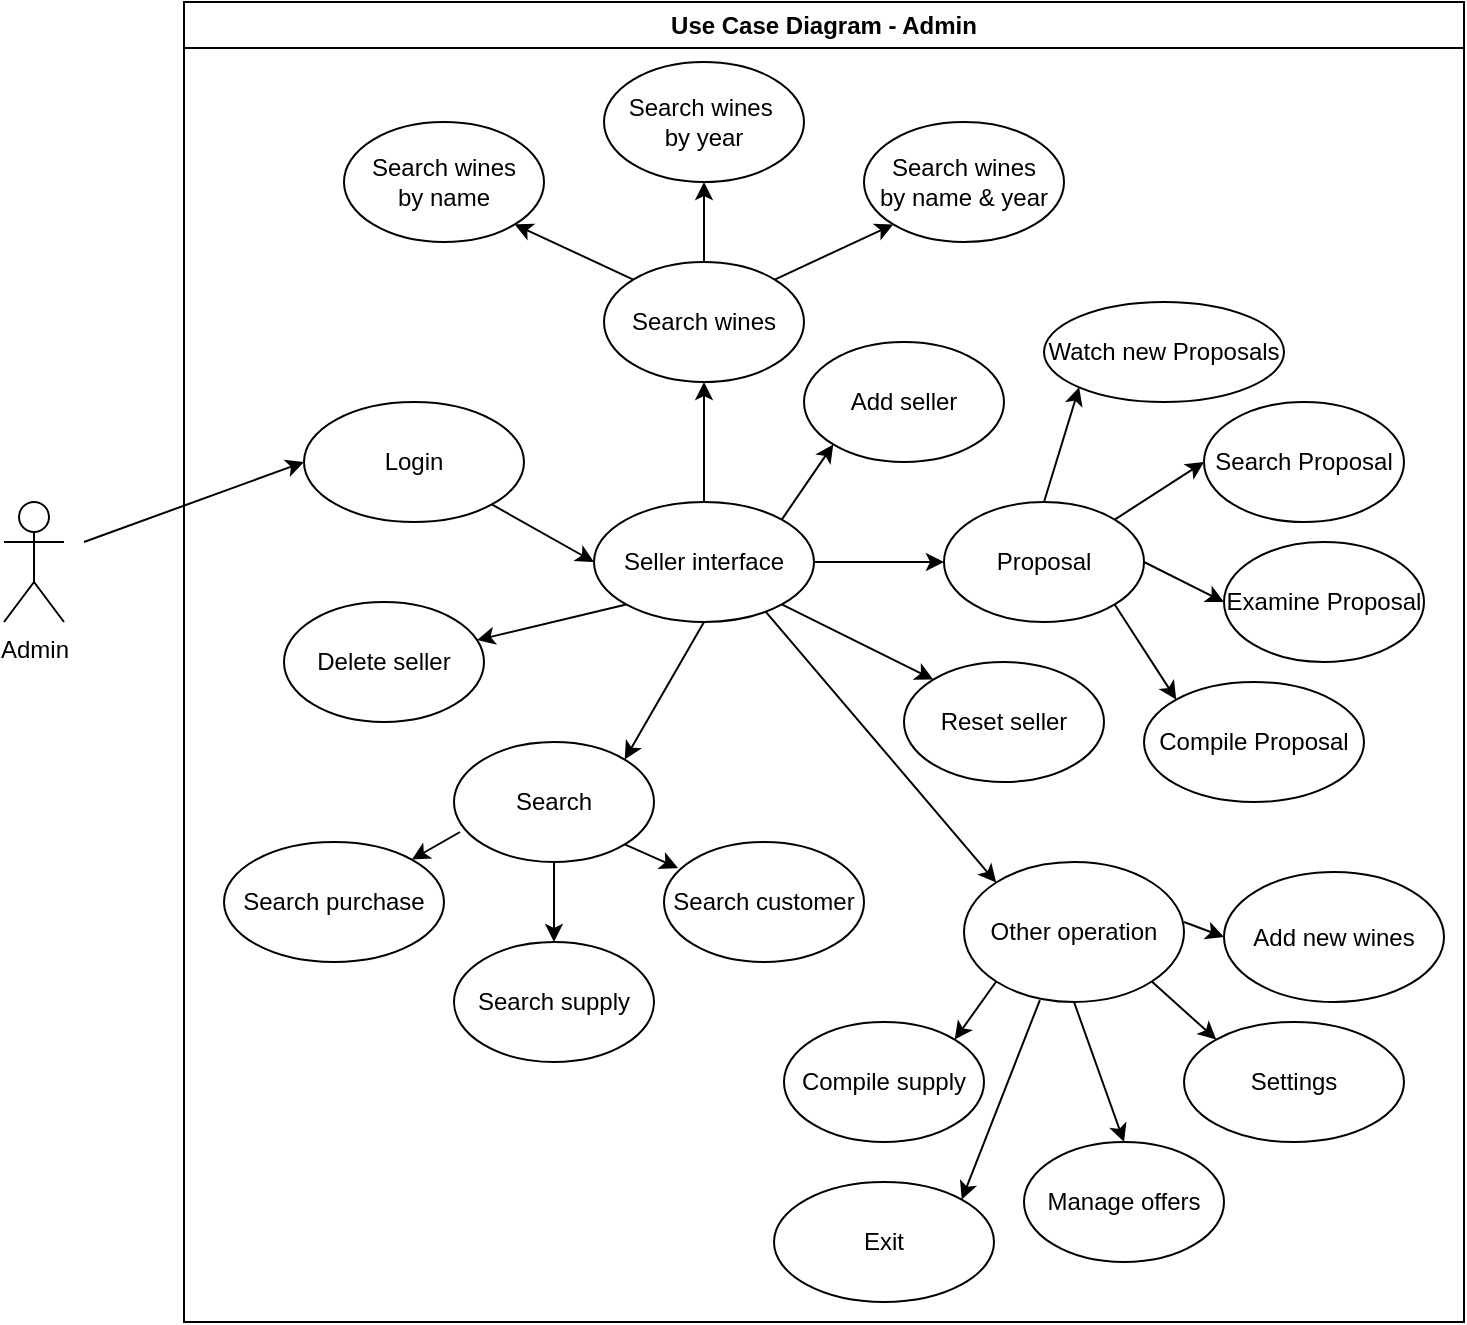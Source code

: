 <mxfile version="20.8.16" type="device"><diagram name="Page-1" id="mqlajhir808hkgDBHDhc"><mxGraphModel dx="954" dy="616" grid="1" gridSize="10" guides="1" tooltips="1" connect="1" arrows="1" fold="1" page="1" pageScale="1" pageWidth="827" pageHeight="1169" math="0" shadow="0"><root><mxCell id="0"/><mxCell id="1" parent="0"/><mxCell id="NxA4iDUuYe8dnSHwtusG-1" value="Search wines&amp;nbsp;&lt;br&gt;by year" style="ellipse;whiteSpace=wrap;html=1;" parent="1" vertex="1"><mxGeometry x="350" y="60" width="100" height="60" as="geometry"/></mxCell><mxCell id="NxA4iDUuYe8dnSHwtusG-2" value="Search wines&lt;br&gt;by name &amp;amp; year" style="ellipse;whiteSpace=wrap;html=1;" parent="1" vertex="1"><mxGeometry x="480" y="90" width="100" height="60" as="geometry"/></mxCell><mxCell id="NxA4iDUuYe8dnSHwtusG-3" value="Search wines&lt;br&gt;by name" style="ellipse;whiteSpace=wrap;html=1;" parent="1" vertex="1"><mxGeometry x="220" y="90" width="100" height="60" as="geometry"/></mxCell><mxCell id="NxA4iDUuYe8dnSHwtusG-4" value="Search" style="ellipse;whiteSpace=wrap;html=1;" parent="1" vertex="1"><mxGeometry x="275" y="400" width="100" height="60" as="geometry"/></mxCell><mxCell id="NxA4iDUuYe8dnSHwtusG-5" value="Search wines" style="ellipse;whiteSpace=wrap;html=1;" parent="1" vertex="1"><mxGeometry x="350" y="160" width="100" height="60" as="geometry"/></mxCell><mxCell id="NxA4iDUuYe8dnSHwtusG-6" value="Proposal" style="ellipse;whiteSpace=wrap;html=1;" parent="1" vertex="1"><mxGeometry x="520" y="280" width="100" height="60" as="geometry"/></mxCell><mxCell id="NxA4iDUuYe8dnSHwtusG-7" value="Examine Proposal" style="ellipse;whiteSpace=wrap;html=1;" parent="1" vertex="1"><mxGeometry x="660" y="300" width="100" height="60" as="geometry"/></mxCell><mxCell id="NxA4iDUuYe8dnSHwtusG-8" value="Search Proposal" style="ellipse;whiteSpace=wrap;html=1;" parent="1" vertex="1"><mxGeometry x="650" y="230" width="100" height="60" as="geometry"/></mxCell><mxCell id="NxA4iDUuYe8dnSHwtusG-9" value="Compile Proposal" style="ellipse;whiteSpace=wrap;html=1;" parent="1" vertex="1"><mxGeometry x="620" y="370" width="110" height="60" as="geometry"/></mxCell><mxCell id="NxA4iDUuYe8dnSHwtusG-10" value="" style="endArrow=classic;html=1;rounded=0;exitX=1;exitY=0;exitDx=0;exitDy=0;entryX=0;entryY=1;entryDx=0;entryDy=0;" parent="1" source="NxA4iDUuYe8dnSHwtusG-5" target="NxA4iDUuYe8dnSHwtusG-2" edge="1"><mxGeometry width="50" height="50" relative="1" as="geometry"><mxPoint x="390" y="320" as="sourcePoint"/><mxPoint x="440" y="270" as="targetPoint"/></mxGeometry></mxCell><mxCell id="NxA4iDUuYe8dnSHwtusG-11" value="" style="endArrow=classic;html=1;rounded=0;exitX=0.5;exitY=0;exitDx=0;exitDy=0;entryX=0.5;entryY=1;entryDx=0;entryDy=0;" parent="1" source="NxA4iDUuYe8dnSHwtusG-5" target="NxA4iDUuYe8dnSHwtusG-1" edge="1"><mxGeometry width="50" height="50" relative="1" as="geometry"><mxPoint x="390" y="320" as="sourcePoint"/><mxPoint x="400" y="130" as="targetPoint"/></mxGeometry></mxCell><mxCell id="NxA4iDUuYe8dnSHwtusG-12" value="" style="endArrow=classic;html=1;rounded=0;exitX=0;exitY=0;exitDx=0;exitDy=0;entryX=1;entryY=1;entryDx=0;entryDy=0;" parent="1" source="NxA4iDUuYe8dnSHwtusG-5" target="NxA4iDUuYe8dnSHwtusG-3" edge="1"><mxGeometry width="50" height="50" relative="1" as="geometry"><mxPoint x="390" y="320" as="sourcePoint"/><mxPoint x="440" y="270" as="targetPoint"/></mxGeometry></mxCell><mxCell id="NxA4iDUuYe8dnSHwtusG-13" value="" style="endArrow=classic;html=1;rounded=0;entryX=0;entryY=0.5;entryDx=0;entryDy=0;exitX=1;exitY=0;exitDx=0;exitDy=0;" parent="1" source="NxA4iDUuYe8dnSHwtusG-6" target="NxA4iDUuYe8dnSHwtusG-8" edge="1"><mxGeometry width="50" height="50" relative="1" as="geometry"><mxPoint x="390" y="380" as="sourcePoint"/><mxPoint x="440" y="330" as="targetPoint"/></mxGeometry></mxCell><mxCell id="NxA4iDUuYe8dnSHwtusG-14" value="" style="endArrow=classic;html=1;rounded=0;entryX=0;entryY=0.5;entryDx=0;entryDy=0;exitX=1;exitY=0.5;exitDx=0;exitDy=0;" parent="1" source="NxA4iDUuYe8dnSHwtusG-6" target="NxA4iDUuYe8dnSHwtusG-7" edge="1"><mxGeometry width="50" height="50" relative="1" as="geometry"><mxPoint x="390" y="380" as="sourcePoint"/><mxPoint x="440" y="330" as="targetPoint"/></mxGeometry></mxCell><mxCell id="NxA4iDUuYe8dnSHwtusG-15" value="" style="endArrow=classic;html=1;rounded=0;entryX=0;entryY=0;entryDx=0;entryDy=0;exitX=1;exitY=1;exitDx=0;exitDy=0;" parent="1" source="NxA4iDUuYe8dnSHwtusG-6" target="NxA4iDUuYe8dnSHwtusG-9" edge="1"><mxGeometry width="50" height="50" relative="1" as="geometry"><mxPoint x="390" y="380" as="sourcePoint"/><mxPoint x="440" y="330" as="targetPoint"/></mxGeometry></mxCell><mxCell id="NxA4iDUuYe8dnSHwtusG-16" value="Search customer" style="ellipse;whiteSpace=wrap;html=1;" parent="1" vertex="1"><mxGeometry x="380" y="450" width="100" height="60" as="geometry"/></mxCell><mxCell id="NxA4iDUuYe8dnSHwtusG-17" value="Search supply" style="ellipse;whiteSpace=wrap;html=1;" parent="1" vertex="1"><mxGeometry x="275" y="500" width="100" height="60" as="geometry"/></mxCell><mxCell id="NxA4iDUuYe8dnSHwtusG-18" value="Search purchase" style="ellipse;whiteSpace=wrap;html=1;" parent="1" vertex="1"><mxGeometry x="160" y="450" width="110" height="60" as="geometry"/></mxCell><mxCell id="NxA4iDUuYe8dnSHwtusG-19" value="Seller interface" style="ellipse;whiteSpace=wrap;html=1;" parent="1" vertex="1"><mxGeometry x="345" y="280" width="110" height="60" as="geometry"/></mxCell><mxCell id="NxA4iDUuYe8dnSHwtusG-20" value="Other operation" style="ellipse;whiteSpace=wrap;html=1;" parent="1" vertex="1"><mxGeometry x="530" y="460" width="110" height="70" as="geometry"/></mxCell><mxCell id="NxA4iDUuYe8dnSHwtusG-21" value="Compile supply" style="ellipse;whiteSpace=wrap;html=1;" parent="1" vertex="1"><mxGeometry x="440" y="540" width="100" height="60" as="geometry"/></mxCell><mxCell id="NxA4iDUuYe8dnSHwtusG-22" value="Manage offers" style="ellipse;whiteSpace=wrap;html=1;" parent="1" vertex="1"><mxGeometry x="560" y="600" width="100" height="60" as="geometry"/></mxCell><mxCell id="NxA4iDUuYe8dnSHwtusG-23" value="Settings" style="ellipse;whiteSpace=wrap;html=1;" parent="1" vertex="1"><mxGeometry x="640" y="540" width="110" height="60" as="geometry"/></mxCell><mxCell id="NxA4iDUuYe8dnSHwtusG-24" value="Watch new Proposals" style="ellipse;whiteSpace=wrap;html=1;" parent="1" vertex="1"><mxGeometry x="570" y="180" width="120" height="50" as="geometry"/></mxCell><mxCell id="NxA4iDUuYe8dnSHwtusG-25" value="" style="endArrow=classic;html=1;rounded=0;entryX=0;entryY=1;entryDx=0;entryDy=0;exitX=0.5;exitY=0;exitDx=0;exitDy=0;" parent="1" source="NxA4iDUuYe8dnSHwtusG-6" target="NxA4iDUuYe8dnSHwtusG-24" edge="1"><mxGeometry width="50" height="50" relative="1" as="geometry"><mxPoint x="390" y="370" as="sourcePoint"/><mxPoint x="440" y="320" as="targetPoint"/></mxGeometry></mxCell><mxCell id="NxA4iDUuYe8dnSHwtusG-26" value="Add new wines" style="ellipse;whiteSpace=wrap;html=1;" parent="1" vertex="1"><mxGeometry x="660" y="465" width="110" height="65" as="geometry"/></mxCell><mxCell id="NxA4iDUuYe8dnSHwtusG-27" value="" style="endArrow=classic;html=1;rounded=0;entryX=0;entryY=0.5;entryDx=0;entryDy=0;" parent="1" target="NxA4iDUuYe8dnSHwtusG-26" edge="1"><mxGeometry width="50" height="50" relative="1" as="geometry"><mxPoint x="640" y="490" as="sourcePoint"/><mxPoint x="440" y="320" as="targetPoint"/></mxGeometry></mxCell><mxCell id="NxA4iDUuYe8dnSHwtusG-28" value="Login" style="ellipse;whiteSpace=wrap;html=1;" parent="1" vertex="1"><mxGeometry x="200" y="230" width="110" height="60" as="geometry"/></mxCell><mxCell id="NxA4iDUuYe8dnSHwtusG-29" value="Exit" style="ellipse;whiteSpace=wrap;html=1;" parent="1" vertex="1"><mxGeometry x="435" y="620" width="110" height="60" as="geometry"/></mxCell><mxCell id="NxA4iDUuYe8dnSHwtusG-30" value="" style="endArrow=classic;html=1;rounded=0;entryX=1;entryY=0;entryDx=0;entryDy=0;exitX=0.345;exitY=0.986;exitDx=0;exitDy=0;exitPerimeter=0;" parent="1" source="NxA4iDUuYe8dnSHwtusG-20" target="NxA4iDUuYe8dnSHwtusG-29" edge="1"><mxGeometry width="50" height="50" relative="1" as="geometry"><mxPoint x="560" y="530" as="sourcePoint"/><mxPoint x="440" y="460" as="targetPoint"/></mxGeometry></mxCell><mxCell id="NxA4iDUuYe8dnSHwtusG-31" value="" style="endArrow=classic;html=1;rounded=0;entryX=1;entryY=0;entryDx=0;entryDy=0;exitX=0;exitY=1;exitDx=0;exitDy=0;" parent="1" source="NxA4iDUuYe8dnSHwtusG-20" target="NxA4iDUuYe8dnSHwtusG-21" edge="1"><mxGeometry width="50" height="50" relative="1" as="geometry"><mxPoint x="390" y="510" as="sourcePoint"/><mxPoint x="440" y="460" as="targetPoint"/></mxGeometry></mxCell><mxCell id="NxA4iDUuYe8dnSHwtusG-32" value="" style="endArrow=classic;html=1;rounded=0;entryX=0.5;entryY=0;entryDx=0;entryDy=0;exitX=0.5;exitY=1;exitDx=0;exitDy=0;" parent="1" source="NxA4iDUuYe8dnSHwtusG-20" target="NxA4iDUuYe8dnSHwtusG-22" edge="1"><mxGeometry width="50" height="50" relative="1" as="geometry"><mxPoint x="390" y="510" as="sourcePoint"/><mxPoint x="440" y="460" as="targetPoint"/></mxGeometry></mxCell><mxCell id="NxA4iDUuYe8dnSHwtusG-33" value="" style="endArrow=classic;html=1;rounded=0;entryX=0;entryY=0;entryDx=0;entryDy=0;exitX=1;exitY=1;exitDx=0;exitDy=0;" parent="1" source="NxA4iDUuYe8dnSHwtusG-20" target="NxA4iDUuYe8dnSHwtusG-23" edge="1"><mxGeometry width="50" height="50" relative="1" as="geometry"><mxPoint x="390" y="510" as="sourcePoint"/><mxPoint x="440" y="460" as="targetPoint"/></mxGeometry></mxCell><mxCell id="NxA4iDUuYe8dnSHwtusG-34" value="" style="endArrow=classic;html=1;rounded=0;exitX=1;exitY=1;exitDx=0;exitDy=0;entryX=0.07;entryY=0.217;entryDx=0;entryDy=0;entryPerimeter=0;" parent="1" source="NxA4iDUuYe8dnSHwtusG-4" target="NxA4iDUuYe8dnSHwtusG-16" edge="1"><mxGeometry width="50" height="50" relative="1" as="geometry"><mxPoint x="390" y="510" as="sourcePoint"/><mxPoint x="440" y="460" as="targetPoint"/></mxGeometry></mxCell><mxCell id="NxA4iDUuYe8dnSHwtusG-35" value="" style="endArrow=classic;html=1;rounded=0;exitX=0.5;exitY=1;exitDx=0;exitDy=0;entryX=0.5;entryY=0;entryDx=0;entryDy=0;" parent="1" source="NxA4iDUuYe8dnSHwtusG-4" target="NxA4iDUuYe8dnSHwtusG-17" edge="1"><mxGeometry width="50" height="50" relative="1" as="geometry"><mxPoint x="390" y="510" as="sourcePoint"/><mxPoint x="440" y="460" as="targetPoint"/></mxGeometry></mxCell><mxCell id="NxA4iDUuYe8dnSHwtusG-36" value="" style="endArrow=classic;html=1;rounded=0;exitX=0.03;exitY=0.75;exitDx=0;exitDy=0;exitPerimeter=0;entryX=1;entryY=0;entryDx=0;entryDy=0;" parent="1" source="NxA4iDUuYe8dnSHwtusG-4" target="NxA4iDUuYe8dnSHwtusG-18" edge="1"><mxGeometry width="50" height="50" relative="1" as="geometry"><mxPoint x="390" y="510" as="sourcePoint"/><mxPoint x="440" y="460" as="targetPoint"/></mxGeometry></mxCell><mxCell id="NxA4iDUuYe8dnSHwtusG-37" value="" style="endArrow=classic;html=1;rounded=0;entryX=0;entryY=0.5;entryDx=0;entryDy=0;exitX=1;exitY=0.5;exitDx=0;exitDy=0;" parent="1" source="NxA4iDUuYe8dnSHwtusG-19" target="NxA4iDUuYe8dnSHwtusG-6" edge="1"><mxGeometry width="50" height="50" relative="1" as="geometry"><mxPoint x="390" y="510" as="sourcePoint"/><mxPoint x="440" y="460" as="targetPoint"/></mxGeometry></mxCell><mxCell id="NxA4iDUuYe8dnSHwtusG-38" value="" style="endArrow=classic;html=1;rounded=0;entryX=0;entryY=0;entryDx=0;entryDy=0;exitX=0.782;exitY=0.917;exitDx=0;exitDy=0;exitPerimeter=0;" parent="1" source="NxA4iDUuYe8dnSHwtusG-19" target="NxA4iDUuYe8dnSHwtusG-20" edge="1"><mxGeometry width="50" height="50" relative="1" as="geometry"><mxPoint x="390" y="510" as="sourcePoint"/><mxPoint x="440" y="460" as="targetPoint"/></mxGeometry></mxCell><mxCell id="NxA4iDUuYe8dnSHwtusG-39" value="" style="endArrow=classic;html=1;rounded=0;entryX=1;entryY=0;entryDx=0;entryDy=0;exitX=0.5;exitY=1;exitDx=0;exitDy=0;" parent="1" source="NxA4iDUuYe8dnSHwtusG-19" target="NxA4iDUuYe8dnSHwtusG-4" edge="1"><mxGeometry width="50" height="50" relative="1" as="geometry"><mxPoint x="390" y="510" as="sourcePoint"/><mxPoint x="440" y="460" as="targetPoint"/></mxGeometry></mxCell><mxCell id="NxA4iDUuYe8dnSHwtusG-40" value="" style="endArrow=classic;html=1;rounded=0;entryX=0.5;entryY=1;entryDx=0;entryDy=0;exitX=0.5;exitY=0;exitDx=0;exitDy=0;" parent="1" source="NxA4iDUuYe8dnSHwtusG-19" target="NxA4iDUuYe8dnSHwtusG-5" edge="1"><mxGeometry width="50" height="50" relative="1" as="geometry"><mxPoint x="390" y="380" as="sourcePoint"/><mxPoint x="440" y="330" as="targetPoint"/></mxGeometry></mxCell><mxCell id="NxA4iDUuYe8dnSHwtusG-41" value="" style="endArrow=classic;html=1;rounded=0;entryX=0;entryY=0.5;entryDx=0;entryDy=0;exitX=1;exitY=1;exitDx=0;exitDy=0;" parent="1" source="NxA4iDUuYe8dnSHwtusG-28" target="NxA4iDUuYe8dnSHwtusG-19" edge="1"><mxGeometry width="50" height="50" relative="1" as="geometry"><mxPoint x="390" y="380" as="sourcePoint"/><mxPoint x="440" y="330" as="targetPoint"/></mxGeometry></mxCell><mxCell id="NxA4iDUuYe8dnSHwtusG-42" value="Use Case Diagram - Admin" style="swimlane;whiteSpace=wrap;html=1;" parent="1" vertex="1"><mxGeometry x="140" y="30" width="640" height="660" as="geometry"/></mxCell><mxCell id="pD5se6zwizVizjCXwSWz-1" value="Add seller" style="ellipse;whiteSpace=wrap;html=1;" vertex="1" parent="NxA4iDUuYe8dnSHwtusG-42"><mxGeometry x="310" y="170" width="100" height="60" as="geometry"/></mxCell><mxCell id="pD5se6zwizVizjCXwSWz-2" value="Delete seller" style="ellipse;whiteSpace=wrap;html=1;" vertex="1" parent="NxA4iDUuYe8dnSHwtusG-42"><mxGeometry x="50" y="300" width="100" height="60" as="geometry"/></mxCell><mxCell id="pD5se6zwizVizjCXwSWz-3" value="Reset seller" style="ellipse;whiteSpace=wrap;html=1;" vertex="1" parent="NxA4iDUuYe8dnSHwtusG-42"><mxGeometry x="360" y="330" width="100" height="60" as="geometry"/></mxCell><mxCell id="NxA4iDUuYe8dnSHwtusG-43" value="Admin&lt;br&gt;" style="shape=umlActor;verticalLabelPosition=bottom;verticalAlign=top;html=1;outlineConnect=0;" parent="1" vertex="1"><mxGeometry x="50" y="280" width="30" height="60" as="geometry"/></mxCell><mxCell id="NxA4iDUuYe8dnSHwtusG-44" value="" style="endArrow=classic;html=1;rounded=0;entryX=0;entryY=0.5;entryDx=0;entryDy=0;" parent="1" target="NxA4iDUuYe8dnSHwtusG-28" edge="1"><mxGeometry width="50" height="50" relative="1" as="geometry"><mxPoint x="90" y="300" as="sourcePoint"/><mxPoint x="410" y="100" as="targetPoint"/></mxGeometry></mxCell><mxCell id="pD5se6zwizVizjCXwSWz-4" value="" style="endArrow=classic;html=1;rounded=0;entryX=0;entryY=1;entryDx=0;entryDy=0;exitX=1;exitY=0;exitDx=0;exitDy=0;" edge="1" parent="1" source="NxA4iDUuYe8dnSHwtusG-19" target="pD5se6zwizVizjCXwSWz-1"><mxGeometry width="50" height="50" relative="1" as="geometry"><mxPoint x="390" y="340" as="sourcePoint"/><mxPoint x="440" y="290" as="targetPoint"/></mxGeometry></mxCell><mxCell id="pD5se6zwizVizjCXwSWz-5" value="" style="endArrow=classic;html=1;rounded=0;entryX=0;entryY=0;entryDx=0;entryDy=0;exitX=1;exitY=1;exitDx=0;exitDy=0;" edge="1" parent="1" source="NxA4iDUuYe8dnSHwtusG-19" target="pD5se6zwizVizjCXwSWz-3"><mxGeometry width="50" height="50" relative="1" as="geometry"><mxPoint x="390" y="340" as="sourcePoint"/><mxPoint x="440" y="290" as="targetPoint"/></mxGeometry></mxCell><mxCell id="pD5se6zwizVizjCXwSWz-6" value="" style="endArrow=classic;html=1;rounded=0;exitX=0;exitY=1;exitDx=0;exitDy=0;" edge="1" parent="1" source="NxA4iDUuYe8dnSHwtusG-19" target="pD5se6zwizVizjCXwSWz-2"><mxGeometry width="50" height="50" relative="1" as="geometry"><mxPoint x="390" y="340" as="sourcePoint"/><mxPoint x="440" y="290" as="targetPoint"/></mxGeometry></mxCell></root></mxGraphModel></diagram></mxfile>